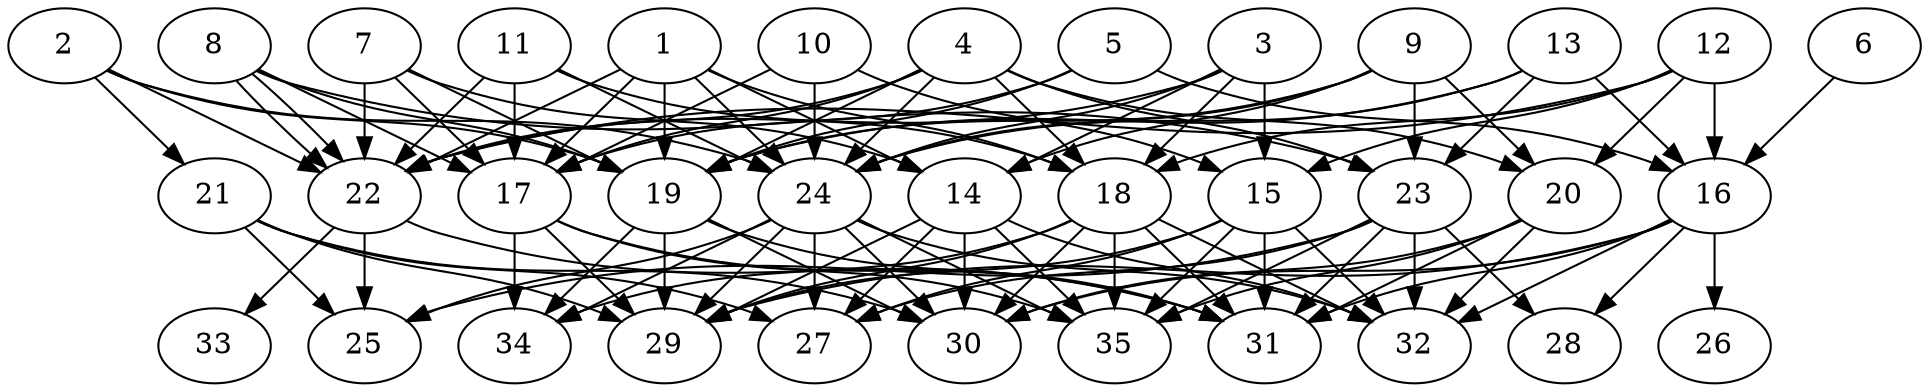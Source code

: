// DAG automatically generated by daggen at Thu Oct  3 14:05:37 2019
// ./daggen --dot -n 35 --ccr 0.4 --fat 0.7 --regular 0.7 --density 0.7 --mindata 5242880 --maxdata 52428800 
digraph G {
  1 [size="115159040", alpha="0.17", expect_size="46063616"] 
  1 -> 14 [size ="46063616"]
  1 -> 17 [size ="46063616"]
  1 -> 18 [size ="46063616"]
  1 -> 19 [size ="46063616"]
  1 -> 22 [size ="46063616"]
  1 -> 24 [size ="46063616"]
  2 [size="126469120", alpha="0.12", expect_size="50587648"] 
  2 -> 19 [size ="50587648"]
  2 -> 21 [size ="50587648"]
  2 -> 22 [size ="50587648"]
  2 -> 24 [size ="50587648"]
  3 [size="49740800", alpha="0.06", expect_size="19896320"] 
  3 -> 14 [size ="19896320"]
  3 -> 15 [size ="19896320"]
  3 -> 18 [size ="19896320"]
  3 -> 22 [size ="19896320"]
  3 -> 24 [size ="19896320"]
  4 [size="19783680", alpha="0.05", expect_size="7913472"] 
  4 -> 17 [size ="7913472"]
  4 -> 18 [size ="7913472"]
  4 -> 19 [size ="7913472"]
  4 -> 20 [size ="7913472"]
  4 -> 22 [size ="7913472"]
  4 -> 23 [size ="7913472"]
  4 -> 24 [size ="7913472"]
  5 [size="52636160", alpha="0.03", expect_size="21054464"] 
  5 -> 16 [size ="21054464"]
  5 -> 17 [size ="21054464"]
  5 -> 19 [size ="21054464"]
  6 [size="72860160", alpha="0.09", expect_size="29144064"] 
  6 -> 16 [size ="29144064"]
  7 [size="36147200", alpha="0.09", expect_size="14458880"] 
  7 -> 14 [size ="14458880"]
  7 -> 17 [size ="14458880"]
  7 -> 19 [size ="14458880"]
  7 -> 22 [size ="14458880"]
  8 [size="116088320", alpha="0.14", expect_size="46435328"] 
  8 -> 17 [size ="46435328"]
  8 -> 19 [size ="46435328"]
  8 -> 22 [size ="46435328"]
  8 -> 22 [size ="46435328"]
  8 -> 23 [size ="46435328"]
  9 [size="126940160", alpha="0.07", expect_size="50776064"] 
  9 -> 14 [size ="50776064"]
  9 -> 19 [size ="50776064"]
  9 -> 20 [size ="50776064"]
  9 -> 23 [size ="50776064"]
  9 -> 24 [size ="50776064"]
  10 [size="72560640", alpha="0.17", expect_size="29024256"] 
  10 -> 15 [size ="29024256"]
  10 -> 17 [size ="29024256"]
  10 -> 24 [size ="29024256"]
  11 [size="129059840", alpha="0.16", expect_size="51623936"] 
  11 -> 17 [size ="51623936"]
  11 -> 18 [size ="51623936"]
  11 -> 22 [size ="51623936"]
  11 -> 24 [size ="51623936"]
  12 [size="109552640", alpha="0.15", expect_size="43821056"] 
  12 -> 15 [size ="43821056"]
  12 -> 16 [size ="43821056"]
  12 -> 18 [size ="43821056"]
  12 -> 20 [size ="43821056"]
  12 -> 22 [size ="43821056"]
  13 [size="63188480", alpha="0.12", expect_size="25275392"] 
  13 -> 16 [size ="25275392"]
  13 -> 19 [size ="25275392"]
  13 -> 23 [size ="25275392"]
  13 -> 24 [size ="25275392"]
  14 [size="96181760", alpha="0.04", expect_size="38472704"] 
  14 -> 27 [size ="38472704"]
  14 -> 29 [size ="38472704"]
  14 -> 30 [size ="38472704"]
  14 -> 32 [size ="38472704"]
  14 -> 35 [size ="38472704"]
  15 [size="124403200", alpha="0.12", expect_size="49761280"] 
  15 -> 27 [size ="49761280"]
  15 -> 29 [size ="49761280"]
  15 -> 31 [size ="49761280"]
  15 -> 32 [size ="49761280"]
  15 -> 35 [size ="49761280"]
  16 [size="24268800", alpha="0.10", expect_size="9707520"] 
  16 -> 26 [size ="9707520"]
  16 -> 28 [size ="9707520"]
  16 -> 29 [size ="9707520"]
  16 -> 30 [size ="9707520"]
  16 -> 31 [size ="9707520"]
  16 -> 32 [size ="9707520"]
  17 [size="80069120", alpha="0.04", expect_size="32027648"] 
  17 -> 29 [size ="32027648"]
  17 -> 31 [size ="32027648"]
  17 -> 34 [size ="32027648"]
  17 -> 35 [size ="32027648"]
  18 [size="15408640", alpha="0.15", expect_size="6163456"] 
  18 -> 29 [size ="6163456"]
  18 -> 30 [size ="6163456"]
  18 -> 31 [size ="6163456"]
  18 -> 32 [size ="6163456"]
  18 -> 34 [size ="6163456"]
  18 -> 35 [size ="6163456"]
  19 [size="95641600", alpha="0.09", expect_size="38256640"] 
  19 -> 29 [size ="38256640"]
  19 -> 30 [size ="38256640"]
  19 -> 31 [size ="38256640"]
  19 -> 34 [size ="38256640"]
  20 [size="20282880", alpha="0.17", expect_size="8113152"] 
  20 -> 30 [size ="8113152"]
  20 -> 31 [size ="8113152"]
  20 -> 32 [size ="8113152"]
  20 -> 35 [size ="8113152"]
  21 [size="118115840", alpha="0.02", expect_size="47246336"] 
  21 -> 25 [size ="47246336"]
  21 -> 27 [size ="47246336"]
  21 -> 29 [size ="47246336"]
  21 -> 30 [size ="47246336"]
  22 [size="93004800", alpha="0.07", expect_size="37201920"] 
  22 -> 25 [size ="37201920"]
  22 -> 31 [size ="37201920"]
  22 -> 33 [size ="37201920"]
  23 [size="63575040", alpha="0.18", expect_size="25430016"] 
  23 -> 25 [size ="25430016"]
  23 -> 27 [size ="25430016"]
  23 -> 28 [size ="25430016"]
  23 -> 31 [size ="25430016"]
  23 -> 32 [size ="25430016"]
  23 -> 35 [size ="25430016"]
  24 [size="17190400", alpha="0.09", expect_size="6876160"] 
  24 -> 25 [size ="6876160"]
  24 -> 27 [size ="6876160"]
  24 -> 29 [size ="6876160"]
  24 -> 30 [size ="6876160"]
  24 -> 32 [size ="6876160"]
  24 -> 34 [size ="6876160"]
  24 -> 35 [size ="6876160"]
  25 [size="37972480", alpha="0.08", expect_size="15188992"] 
  26 [size="111001600", alpha="0.17", expect_size="44400640"] 
  27 [size="49669120", alpha="0.09", expect_size="19867648"] 
  28 [size="74560000", alpha="0.19", expect_size="29824000"] 
  29 [size="44052480", alpha="0.09", expect_size="17620992"] 
  30 [size="97597440", alpha="0.08", expect_size="39038976"] 
  31 [size="80299520", alpha="0.07", expect_size="32119808"] 
  32 [size="94213120", alpha="0.03", expect_size="37685248"] 
  33 [size="16773120", alpha="0.07", expect_size="6709248"] 
  34 [size="120542720", alpha="0.05", expect_size="48217088"] 
  35 [size="58306560", alpha="0.02", expect_size="23322624"] 
}
